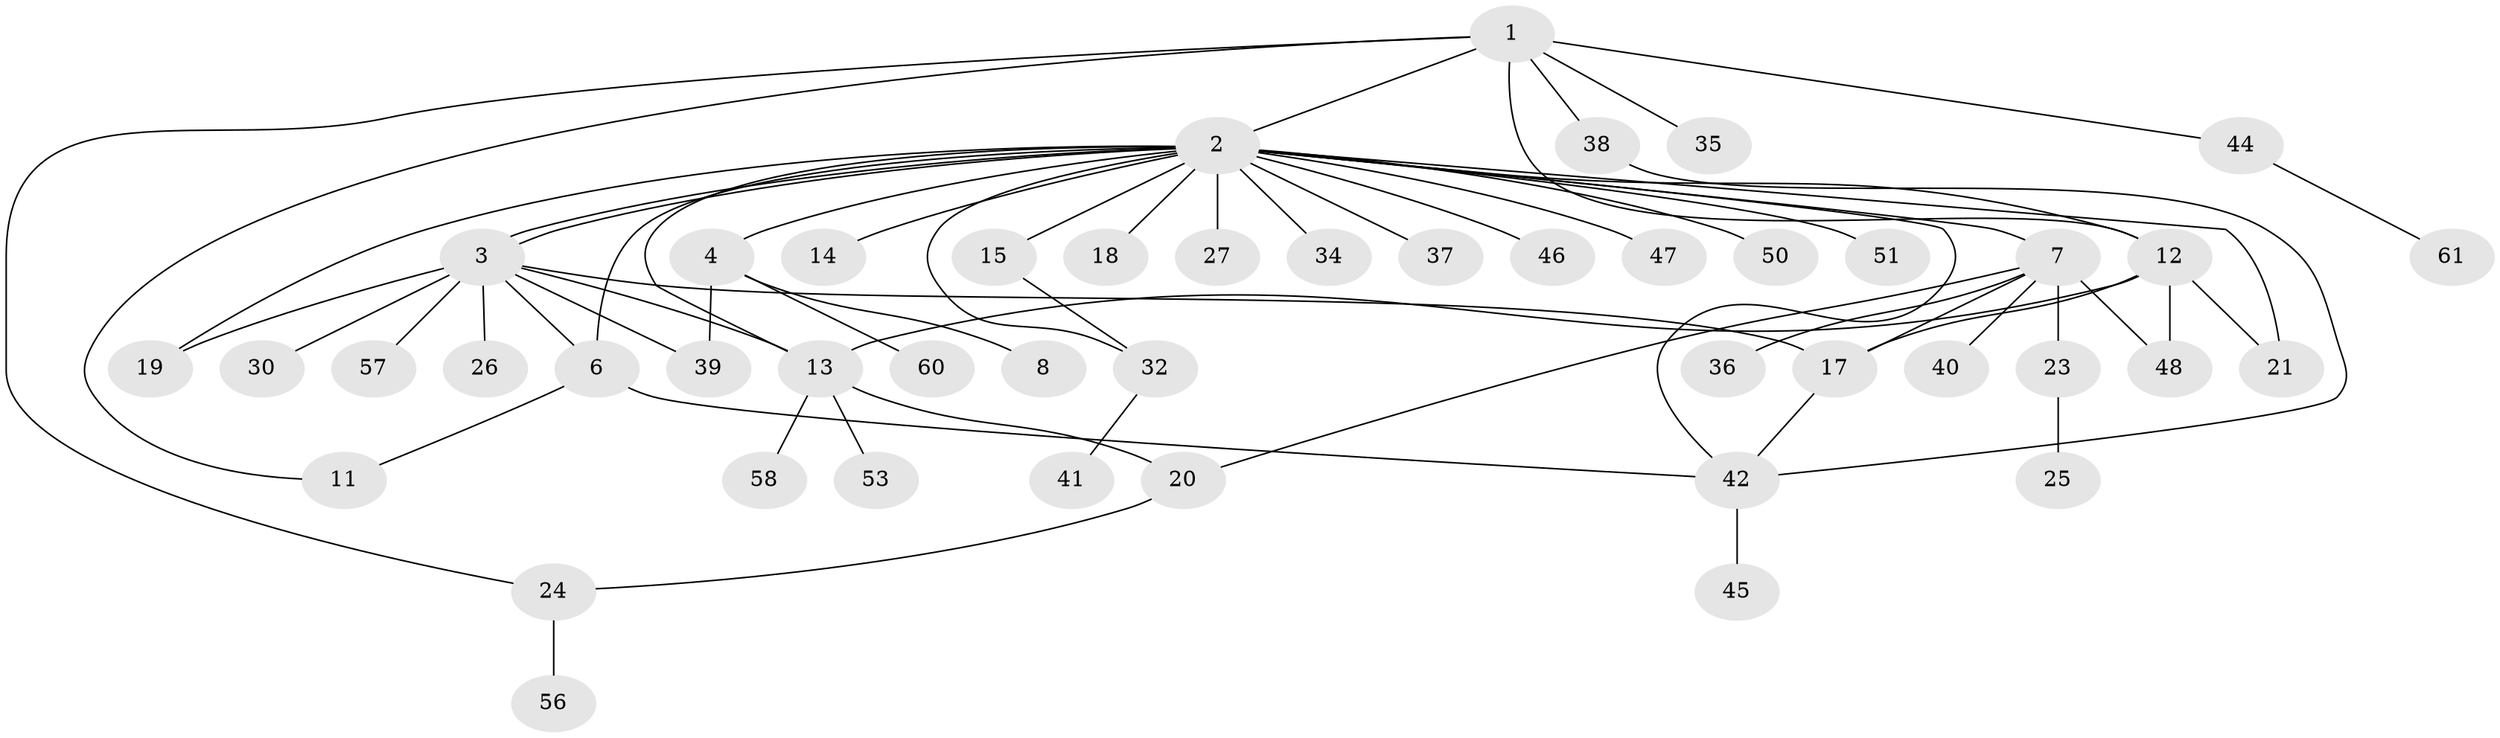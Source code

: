 // original degree distribution, {4: 0.06451612903225806, 23: 0.016129032258064516, 5: 0.08064516129032258, 7: 0.03225806451612903, 1: 0.46774193548387094, 2: 0.22580645161290322, 9: 0.016129032258064516, 3: 0.0967741935483871}
// Generated by graph-tools (version 1.1) at 2025/11/02/27/25 16:11:11]
// undirected, 46 vertices, 63 edges
graph export_dot {
graph [start="1"]
  node [color=gray90,style=filled];
  1 [super="+5"];
  2 [super="+9"];
  3 [super="+10"];
  4 [super="+29"];
  6 [super="+28"];
  7 [super="+22"];
  8;
  11 [super="+55"];
  12 [super="+54"];
  13 [super="+52"];
  14;
  15 [super="+16"];
  17 [super="+31"];
  18;
  19 [super="+59"];
  20;
  21;
  23 [super="+43"];
  24 [super="+49"];
  25;
  26;
  27;
  30;
  32 [super="+33"];
  34;
  35;
  36;
  37;
  38;
  39;
  40;
  41;
  42 [super="+62"];
  44;
  45;
  46;
  47;
  48;
  50;
  51;
  53;
  56;
  57;
  58;
  60;
  61;
  1 -- 2;
  1 -- 38;
  1 -- 44;
  1 -- 35;
  1 -- 24;
  1 -- 11;
  1 -- 12;
  2 -- 3 [weight=2];
  2 -- 3;
  2 -- 4;
  2 -- 6;
  2 -- 7;
  2 -- 12;
  2 -- 13;
  2 -- 14;
  2 -- 15;
  2 -- 18;
  2 -- 19;
  2 -- 21;
  2 -- 27;
  2 -- 32;
  2 -- 34;
  2 -- 37;
  2 -- 42;
  2 -- 46;
  2 -- 50;
  2 -- 51;
  2 -- 47;
  3 -- 6;
  3 -- 17 [weight=2];
  3 -- 39;
  3 -- 13;
  3 -- 57;
  3 -- 26;
  3 -- 30;
  3 -- 19;
  4 -- 8;
  4 -- 39;
  4 -- 60;
  6 -- 11;
  6 -- 42;
  7 -- 20;
  7 -- 23;
  7 -- 36;
  7 -- 40;
  7 -- 48;
  7 -- 17;
  12 -- 13;
  12 -- 21;
  12 -- 48;
  12 -- 17;
  13 -- 53;
  13 -- 58;
  13 -- 20;
  15 -- 32;
  17 -- 42;
  20 -- 24;
  23 -- 25;
  24 -- 56;
  32 -- 41;
  38 -- 42;
  42 -- 45;
  44 -- 61;
}
